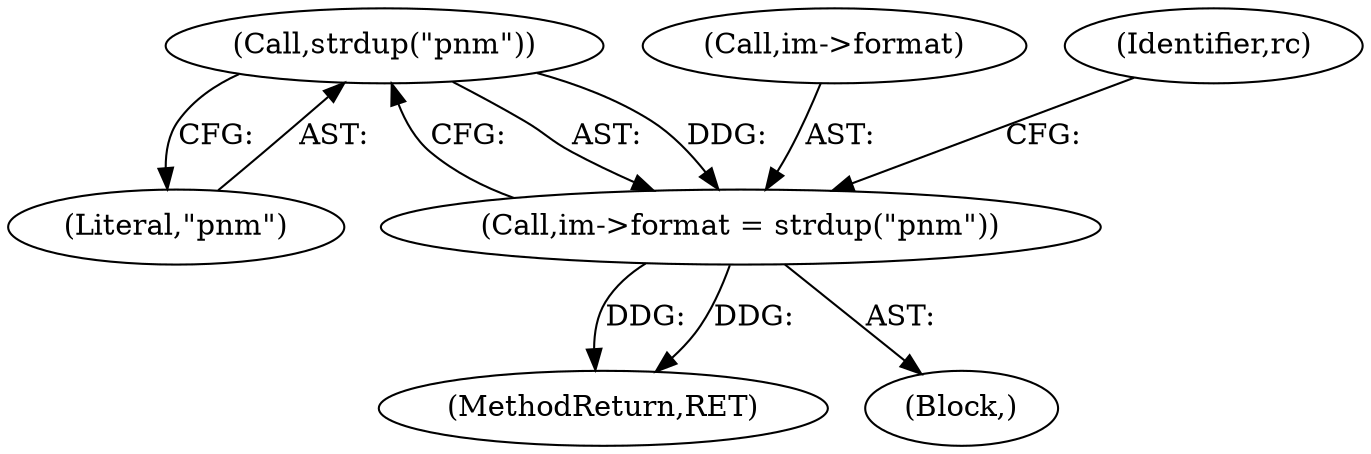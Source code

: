 digraph "0_enlightment_c21beaf1780cf3ca291735ae7d58a3dde63277a2@API" {
"1000374" [label="(Call,strdup(\"pnm\"))"];
"1000370" [label="(Call,im->format = strdup(\"pnm\"))"];
"1001770" [label="(MethodReturn,RET)"];
"1000375" [label="(Literal,\"pnm\")"];
"1000371" [label="(Call,im->format)"];
"1000374" [label="(Call,strdup(\"pnm\"))"];
"1000370" [label="(Call,im->format = strdup(\"pnm\"))"];
"1000377" [label="(Identifier,rc)"];
"1000354" [label="(Block,)"];
"1000374" -> "1000370"  [label="AST: "];
"1000374" -> "1000375"  [label="CFG: "];
"1000375" -> "1000374"  [label="AST: "];
"1000370" -> "1000374"  [label="CFG: "];
"1000374" -> "1000370"  [label="DDG: "];
"1000370" -> "1000354"  [label="AST: "];
"1000371" -> "1000370"  [label="AST: "];
"1000377" -> "1000370"  [label="CFG: "];
"1000370" -> "1001770"  [label="DDG: "];
"1000370" -> "1001770"  [label="DDG: "];
}
